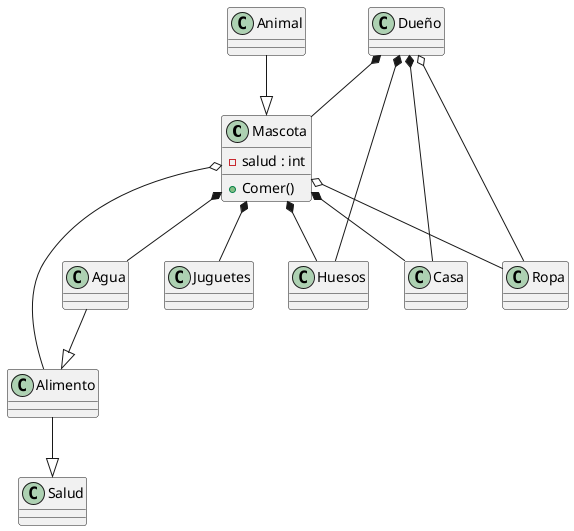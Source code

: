 @startuml
class Mascota{
  - salud : int 
    + Comer()
}
class Alimento
class Salud
class Agua
Class Huesos
Class Juguetes
Class Dueño
Class Animal
CLass Casa
Class Ropa

Animal --|> Mascota
Mascota o-- Alimento
Alimento --|> Salud
Dueño *-- Mascota
Mascota *-- Juguetes
Dueño *-- Casa
Mascota *-- Casa
Agua --|> Alimento
Mascota *-- Agua
Mascota o-- Ropa
Dueño*-- Huesos
Mascota*-- Huesos
Dueño o-- Ropa


@enduml